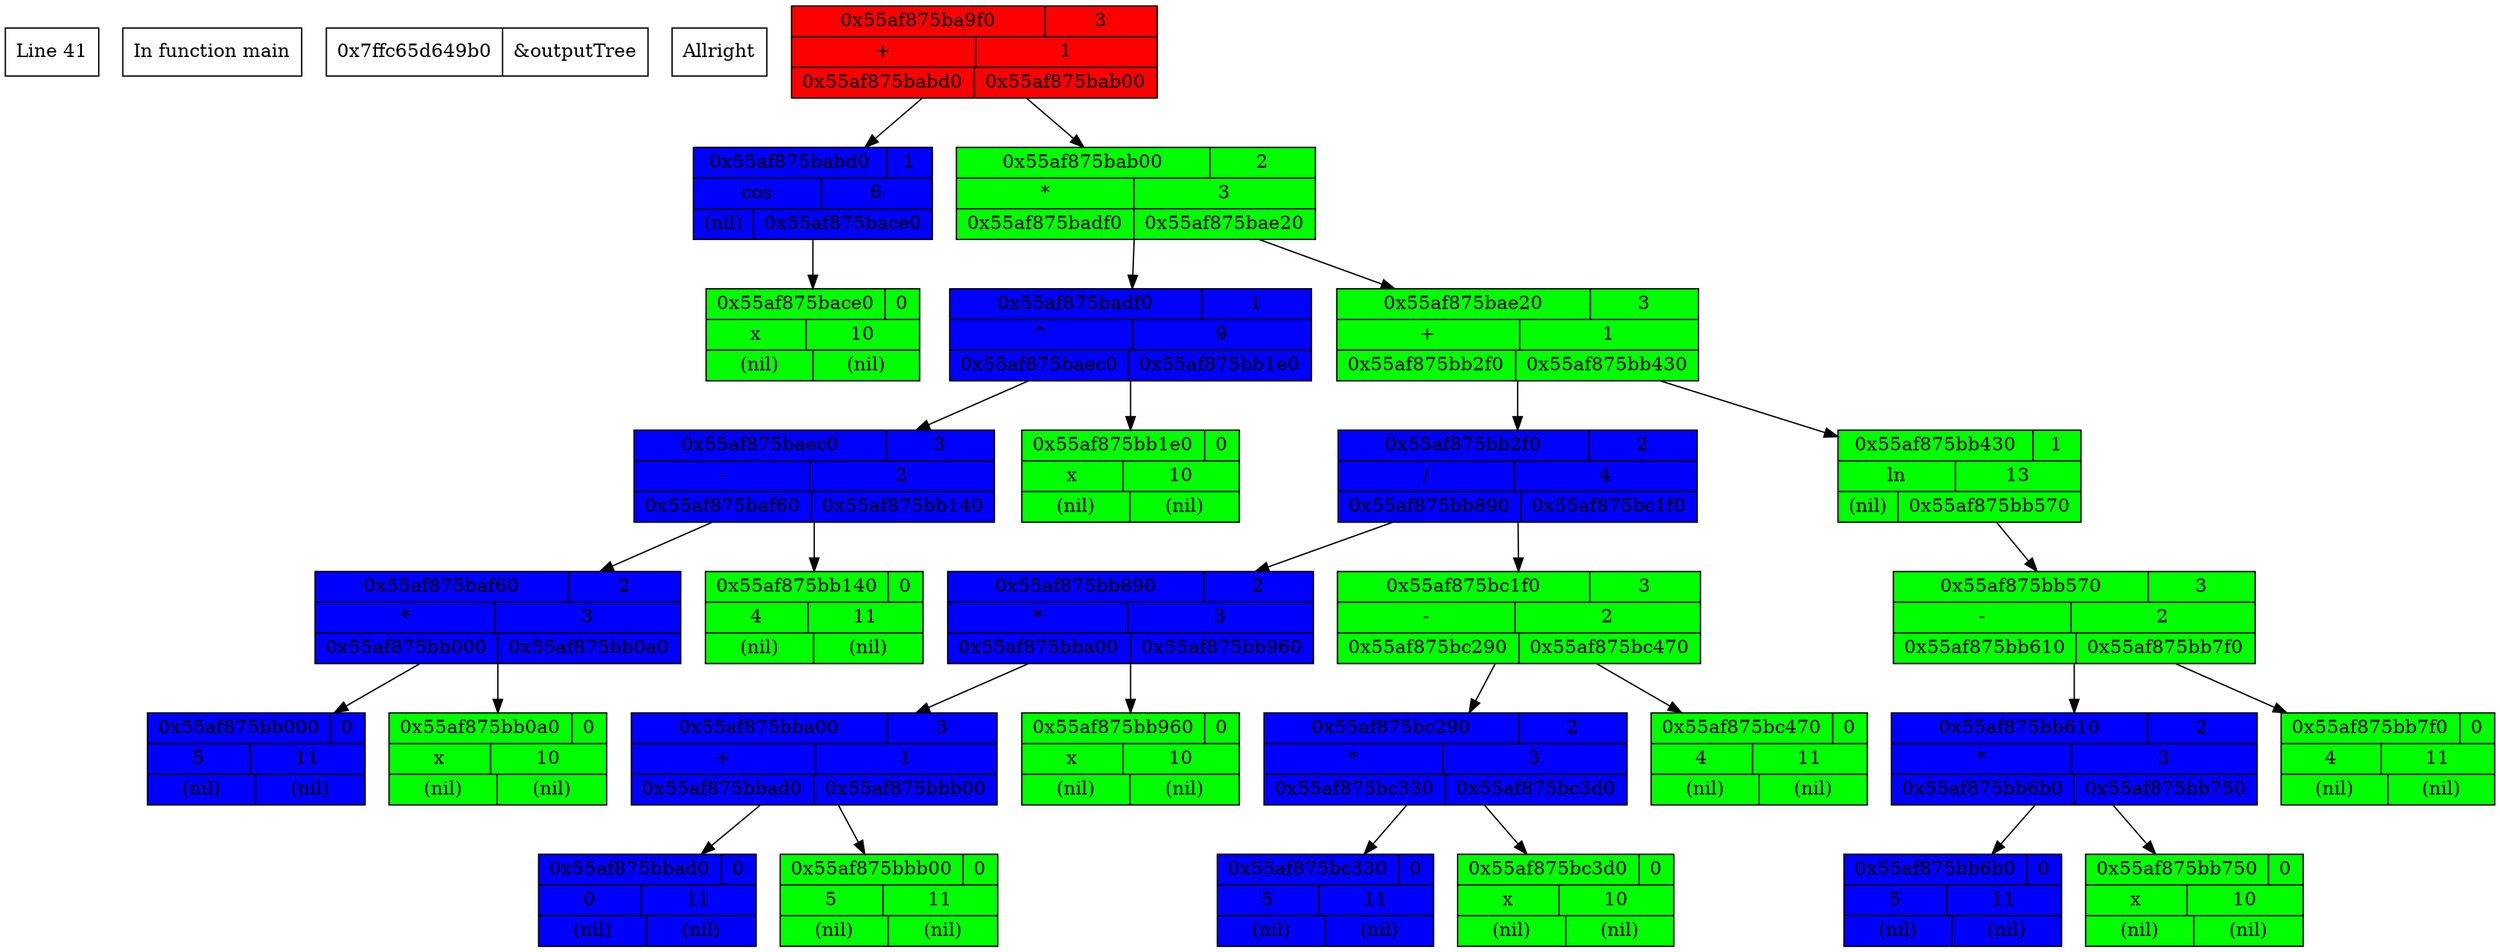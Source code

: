 digraph
{
node[shape=record]
	line [label="Line 41"]
	func [label="In function main"]
	Tree[label="0x7ffc65d649b0 | &outputTree"]
	Error[label="Allright"]
node[style=filled]
	N875ba9f0[fillcolor=red, label = "{{0x55af875ba9f0 | 3} | {+ | 1} | {0x55af875babd0 |0x55af875bab00}}"]
	N875babd0[fillcolor=blue, label = "{{0x55af875babd0 | 1} | {cos | 6} | {(nil) |0x55af875bace0}}"]
N875ba9f0 -> N875babd0
	N875bace0[fillcolor=green, label = "{{0x55af875bace0 | 0} | {x | 10} | {(nil) |(nil)}}"]
N875babd0 -> N875bace0
	N875bab00[fillcolor=green, label = "{{0x55af875bab00 | 2} | {* | 3} | {0x55af875badf0 |0x55af875bae20}}"]
N875ba9f0 -> N875bab00
	N875badf0[fillcolor=blue, label = "{{0x55af875badf0 | 1} | {^ | 9} | {0x55af875baec0 |0x55af875bb1e0}}"]
N875bab00 -> N875badf0
	N875baec0[fillcolor=blue, label = "{{0x55af875baec0 | 3} | {- | 2} | {0x55af875baf60 |0x55af875bb140}}"]
N875badf0 -> N875baec0
	N875baf60[fillcolor=blue, label = "{{0x55af875baf60 | 2} | {* | 3} | {0x55af875bb000 |0x55af875bb0a0}}"]
N875baec0 -> N875baf60
	N875bb000[fillcolor=blue, label = "{{0x55af875bb000 | 0} | {5 | 11} | {(nil) |(nil)}}"]
N875baf60 -> N875bb000
	N875bb0a0[fillcolor=green, label = "{{0x55af875bb0a0 | 0} | {x | 10} | {(nil) |(nil)}}"]
N875baf60 -> N875bb0a0
	N875bb140[fillcolor=green, label = "{{0x55af875bb140 | 0} | {4 | 11} | {(nil) |(nil)}}"]
N875baec0 -> N875bb140
	N875bb1e0[fillcolor=green, label = "{{0x55af875bb1e0 | 0} | {x | 10} | {(nil) |(nil)}}"]
N875badf0 -> N875bb1e0
	N875bae20[fillcolor=green, label = "{{0x55af875bae20 | 3} | {+ | 1} | {0x55af875bb2f0 |0x55af875bb430}}"]
N875bab00 -> N875bae20
	N875bb2f0[fillcolor=blue, label = "{{0x55af875bb2f0 | 2} | {/ | 4} | {0x55af875bb890 |0x55af875bc1f0}}"]
N875bae20 -> N875bb2f0
	N875bb890[fillcolor=blue, label = "{{0x55af875bb890 | 2} | {* | 3} | {0x55af875bba00 |0x55af875bb960}}"]
N875bb2f0 -> N875bb890
	N875bba00[fillcolor=blue, label = "{{0x55af875bba00 | 3} | {+ | 1} | {0x55af875bbad0 |0x55af875bbb00}}"]
N875bb890 -> N875bba00
	N875bbad0[fillcolor=blue, label = "{{0x55af875bbad0 | 0} | {0 | 11} | {(nil) |(nil)}}"]
N875bba00 -> N875bbad0
	N875bbb00[fillcolor=green, label = "{{0x55af875bbb00 | 0} | {5 | 11} | {(nil) |(nil)}}"]
N875bba00 -> N875bbb00
	N875bb960[fillcolor=green, label = "{{0x55af875bb960 | 0} | {x | 10} | {(nil) |(nil)}}"]
N875bb890 -> N875bb960
	N875bc1f0[fillcolor=green, label = "{{0x55af875bc1f0 | 3} | {- | 2} | {0x55af875bc290 |0x55af875bc470}}"]
N875bb2f0 -> N875bc1f0
	N875bc290[fillcolor=blue, label = "{{0x55af875bc290 | 2} | {* | 3} | {0x55af875bc330 |0x55af875bc3d0}}"]
N875bc1f0 -> N875bc290
	N875bc330[fillcolor=blue, label = "{{0x55af875bc330 | 0} | {5 | 11} | {(nil) |(nil)}}"]
N875bc290 -> N875bc330
	N875bc3d0[fillcolor=green, label = "{{0x55af875bc3d0 | 0} | {x | 10} | {(nil) |(nil)}}"]
N875bc290 -> N875bc3d0
	N875bc470[fillcolor=green, label = "{{0x55af875bc470 | 0} | {4 | 11} | {(nil) |(nil)}}"]
N875bc1f0 -> N875bc470
	N875bb430[fillcolor=green, label = "{{0x55af875bb430 | 1} | {ln | 13} | {(nil) |0x55af875bb570}}"]
N875bae20 -> N875bb430
	N875bb570[fillcolor=green, label = "{{0x55af875bb570 | 3} | {- | 2} | {0x55af875bb610 |0x55af875bb7f0}}"]
N875bb430 -> N875bb570
	N875bb610[fillcolor=blue, label = "{{0x55af875bb610 | 2} | {* | 3} | {0x55af875bb6b0 |0x55af875bb750}}"]
N875bb570 -> N875bb610
	N875bb6b0[fillcolor=blue, label = "{{0x55af875bb6b0 | 0} | {5 | 11} | {(nil) |(nil)}}"]
N875bb610 -> N875bb6b0
	N875bb750[fillcolor=green, label = "{{0x55af875bb750 | 0} | {x | 10} | {(nil) |(nil)}}"]
N875bb610 -> N875bb750
	N875bb7f0[fillcolor=green, label = "{{0x55af875bb7f0 | 0} | {4 | 11} | {(nil) |(nil)}}"]
N875bb570 -> N875bb7f0
}
